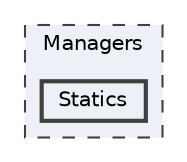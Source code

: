 digraph "Managers/Statics"
{
 // LATEX_PDF_SIZE
  bgcolor="transparent";
  edge [fontname=Helvetica,fontsize=10,labelfontname=Helvetica,labelfontsize=10];
  node [fontname=Helvetica,fontsize=10,shape=box,height=0.2,width=0.4];
  compound=true
  subgraph clusterdir_91855b05e1f2e209b81e93ccc99d9d31 {
    graph [ bgcolor="#edf0f7", pencolor="grey25", label="Managers", fontname=Helvetica,fontsize=10 style="filled,dashed", URL="dir_91855b05e1f2e209b81e93ccc99d9d31.html",tooltip=""]
  dir_117ef1c30404bc89c2f73a8568f31690 [label="Statics", fillcolor="#edf0f7", color="grey25", style="filled,bold", URL="dir_117ef1c30404bc89c2f73a8568f31690.html",tooltip=""];
  }
}
